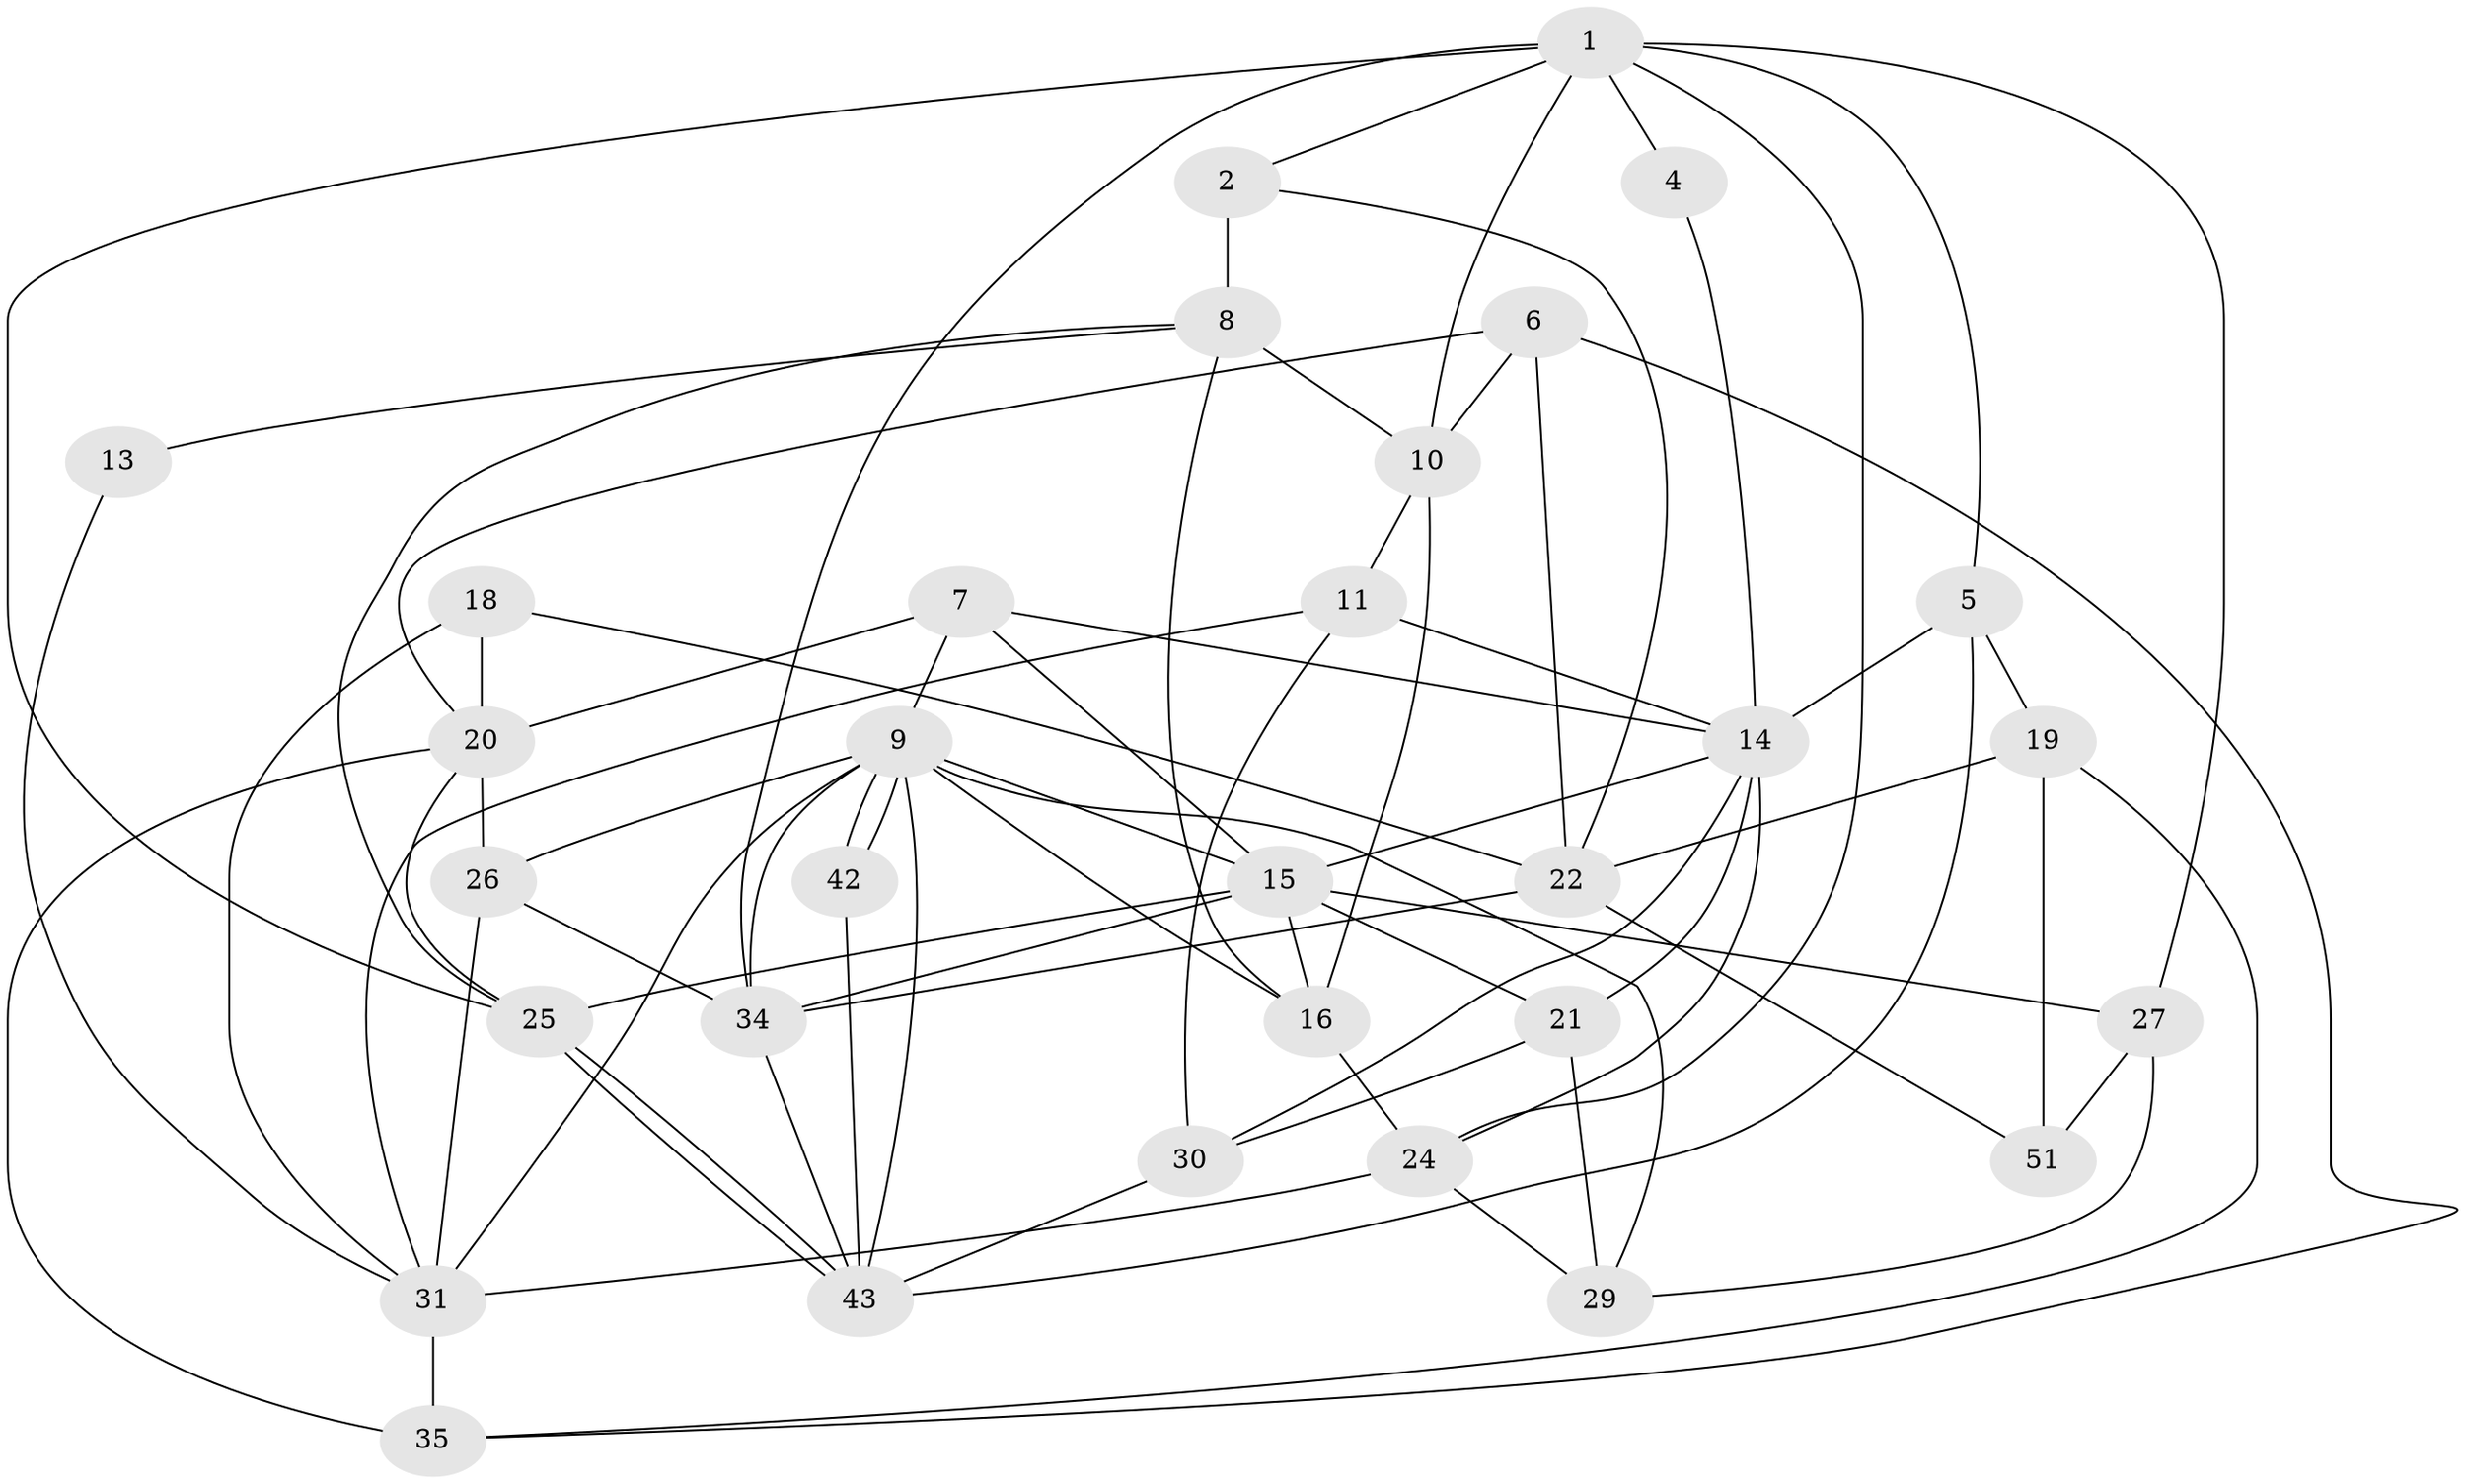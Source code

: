 // original degree distribution, {3: 0.29411764705882354, 2: 0.11764705882352941, 4: 0.23529411764705882, 8: 0.0196078431372549, 7: 0.0196078431372549, 5: 0.23529411764705882, 6: 0.0784313725490196}
// Generated by graph-tools (version 1.1) at 2025/11/02/27/25 16:11:23]
// undirected, 31 vertices, 76 edges
graph export_dot {
graph [start="1"]
  node [color=gray90,style=filled];
  1 [super="+12"];
  2 [super="+3"];
  4;
  5 [super="+49"];
  6 [super="+23"];
  7;
  8 [super="+38"];
  9 [super="+41"];
  10 [super="+17"];
  11;
  13;
  14 [super="+47"];
  15 [super="+37"];
  16 [super="+44"];
  18 [super="+40"];
  19 [super="+48"];
  20 [super="+32"];
  21;
  22 [super="+39"];
  24 [super="+45"];
  25;
  26;
  27 [super="+28"];
  29;
  30 [super="+36"];
  31 [super="+33"];
  34 [super="+46"];
  35;
  42;
  43 [super="+50"];
  51;
  1 -- 25;
  1 -- 27;
  1 -- 4;
  1 -- 24;
  1 -- 5;
  1 -- 34;
  1 -- 10;
  1 -- 2;
  2 -- 8 [weight=2];
  2 -- 22;
  4 -- 14;
  5 -- 43;
  5 -- 14;
  5 -- 19;
  6 -- 35;
  6 -- 20;
  6 -- 10;
  6 -- 22;
  7 -- 9;
  7 -- 14;
  7 -- 15;
  7 -- 20;
  8 -- 10;
  8 -- 25;
  8 -- 13;
  8 -- 16;
  9 -- 42;
  9 -- 42;
  9 -- 29;
  9 -- 26;
  9 -- 31;
  9 -- 15;
  9 -- 34;
  9 -- 43;
  9 -- 16;
  10 -- 16 [weight=2];
  10 -- 11;
  11 -- 14;
  11 -- 30;
  11 -- 31;
  13 -- 31;
  14 -- 21;
  14 -- 15;
  14 -- 30;
  14 -- 24;
  15 -- 25;
  15 -- 27;
  15 -- 21;
  15 -- 34;
  15 -- 16;
  16 -- 24;
  18 -- 31;
  18 -- 22;
  18 -- 20 [weight=2];
  19 -- 35;
  19 -- 51;
  19 -- 22;
  20 -- 25;
  20 -- 35;
  20 -- 26;
  21 -- 29;
  21 -- 30;
  22 -- 34;
  22 -- 51;
  24 -- 29 [weight=2];
  24 -- 31;
  25 -- 43;
  25 -- 43;
  26 -- 31;
  26 -- 34;
  27 -- 51;
  27 -- 29;
  30 -- 43;
  31 -- 35 [weight=2];
  34 -- 43;
  42 -- 43;
}
